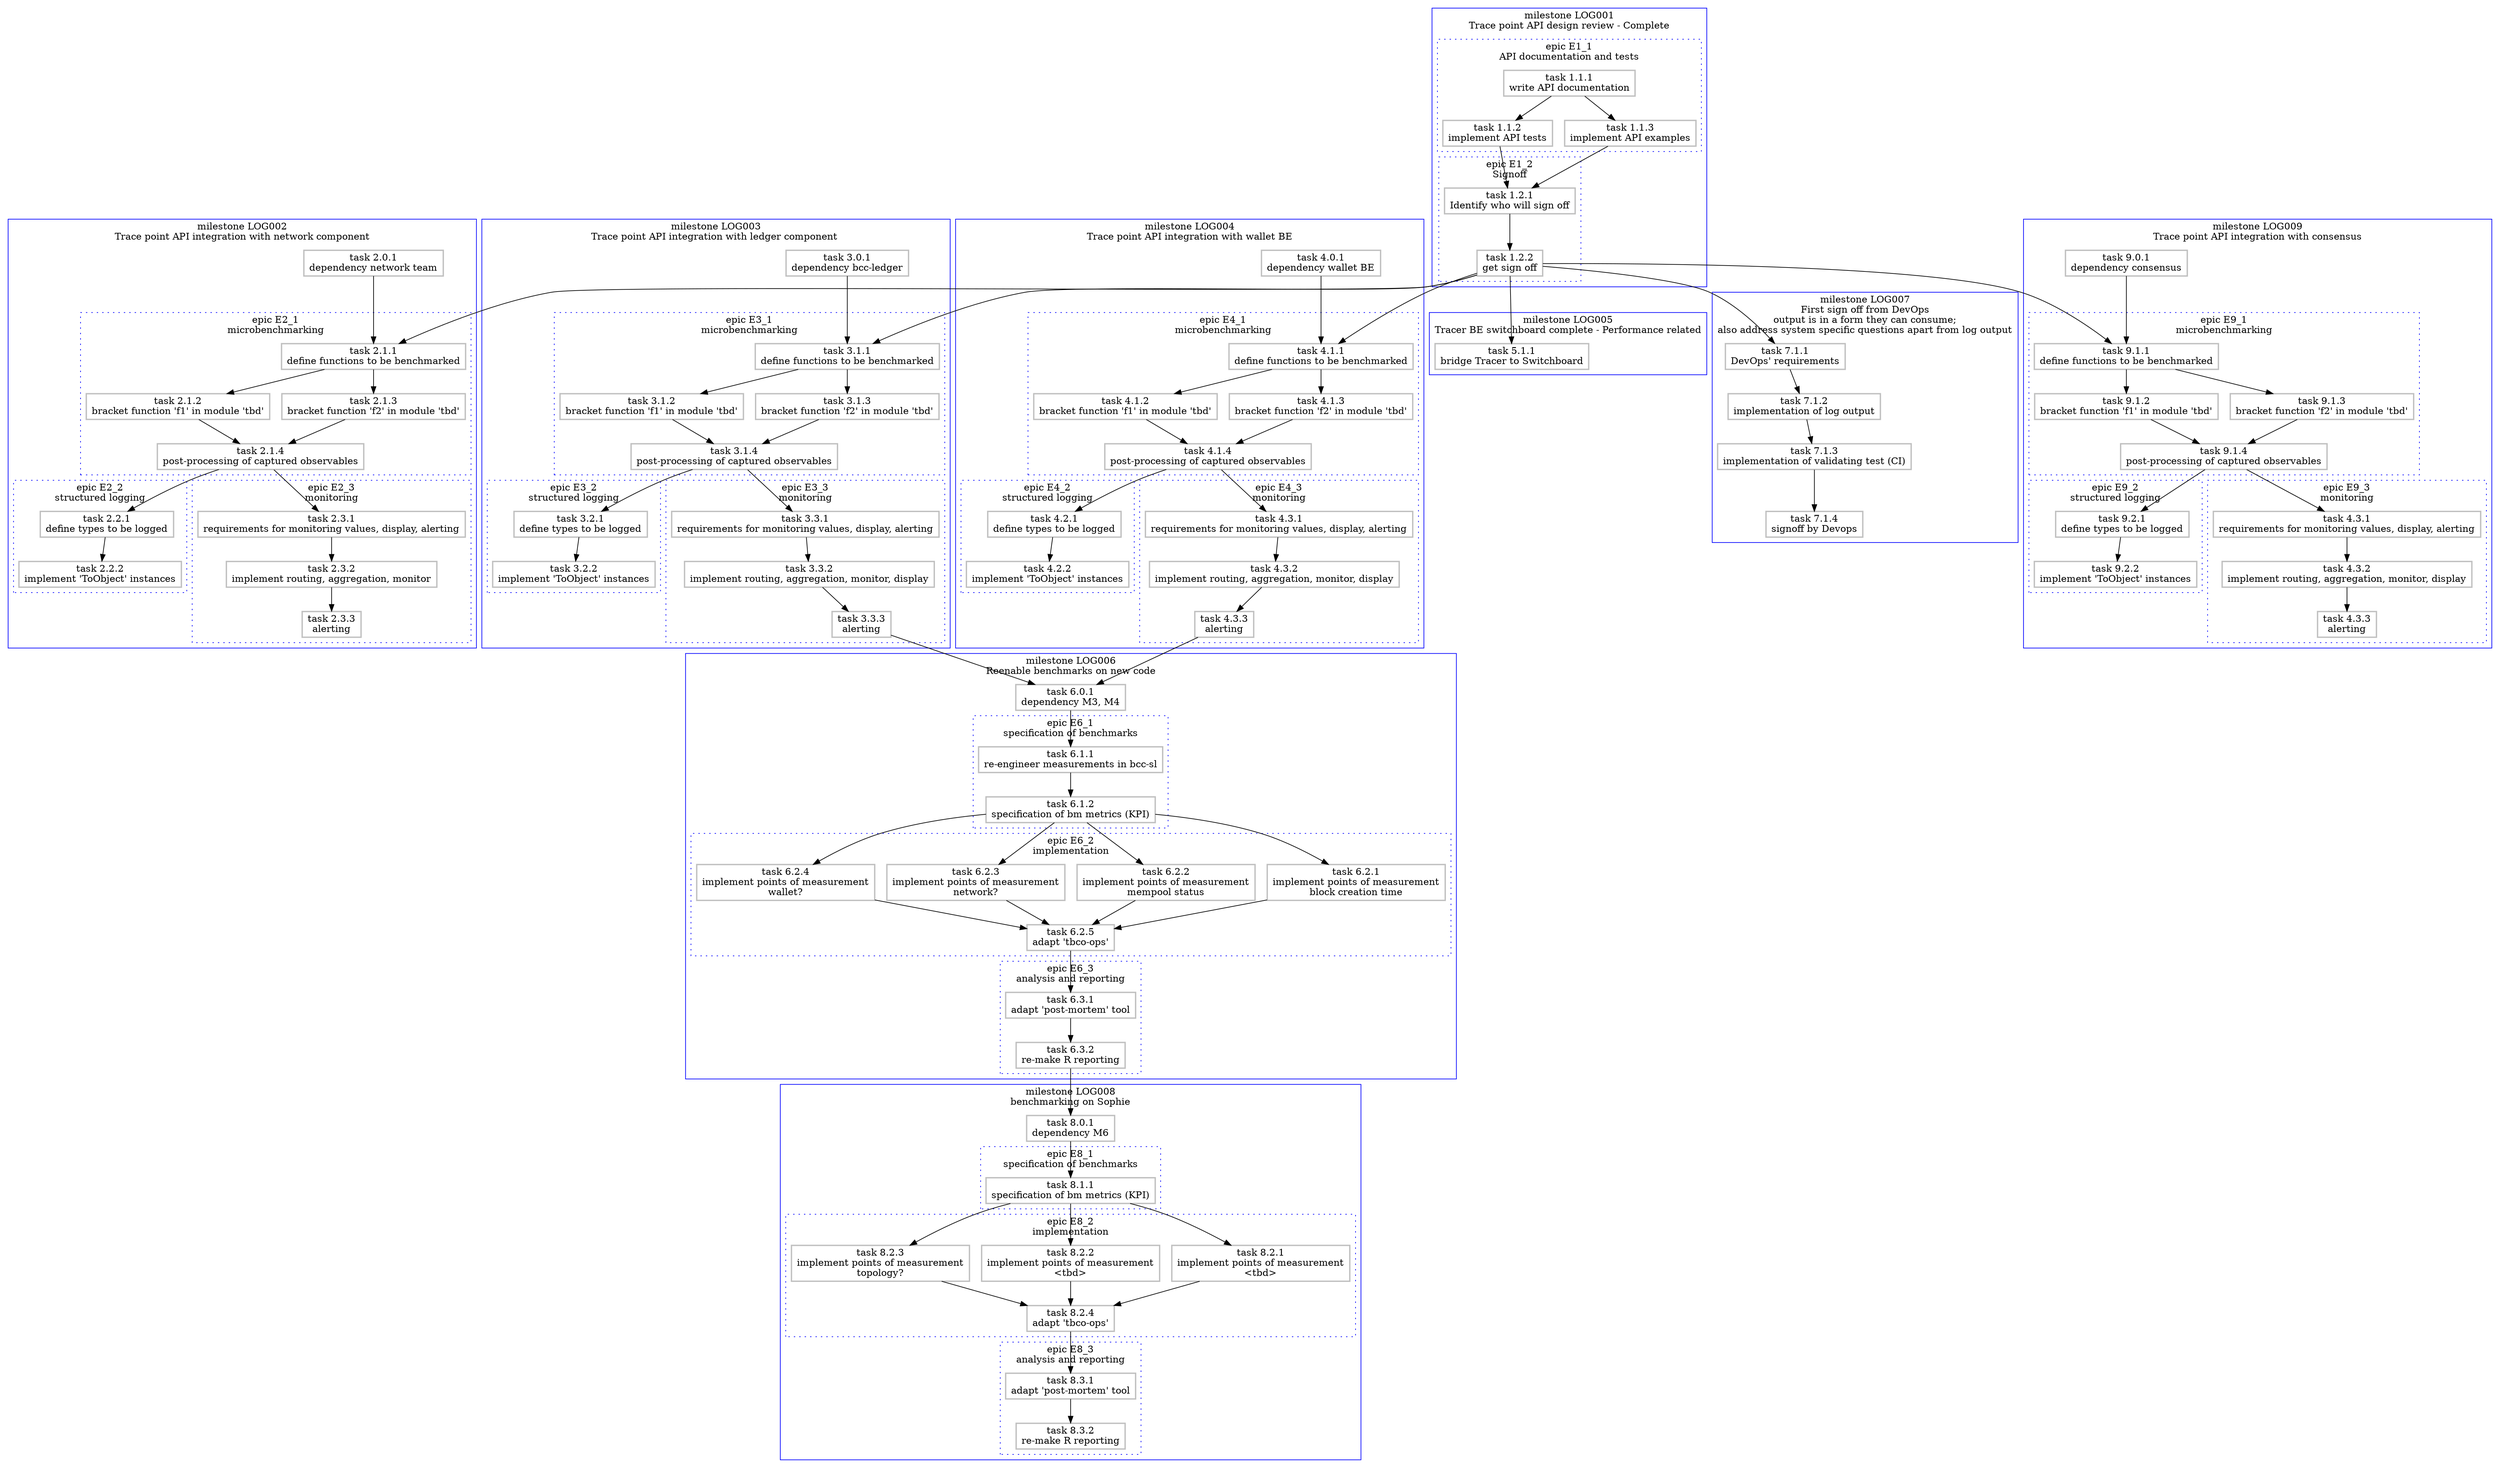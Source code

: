 strict digraph milestone_plan {
  graph [rankdir = "TB", splines = "spline", newrank = true];
  node  [shape = "rectangle", style="filled,bold", fillcolor="white", color=grey];

  subgraph cluster_M1 {

    label = "milestone LOG001
Trace point API design review - Complete";
    graph[rankdir = "TB", color=blue];

    subgraph cluster_E1_1 {
      label = "epic E1_1
API documentation and tests";
      graph[rankdir = "TB", style=dotted];

      T1_1_1 [ label = "task 1.1.1
write API documentation" ];
      T1_1_2 [ label = "task 1.1.2
implement API tests" ];
      T1_1_3 [ label = "task 1.1.3
implement API examples" ];

      T1_1_1 -> T1_1_2;
      T1_1_1 -> T1_1_3;
    }

    subgraph cluster_E1_2 {
      label = "epic E1_2
Signoff";
      graph[rankdir = "TB", style=dotted];

      T1_2_1 [ label = "task 1.2.1
Identify who will sign off" ];
      T1_2_2 [ label = "task 1.2.2
get sign off" ];

      T1_2_1 -> T1_2_2;
    }

    T1_1_2 -> T1_2_1;
    T1_1_3 -> T1_2_1;
  }

  subgraph cluster_M2 {

    label = "milestone LOG002
Trace point API integration with network component";
    graph[rankdir = "TB", color=blue];

      T2_0_1 [ label = "task 2.0.1
dependency network team" ];

    subgraph cluster_E2_1 {
      label = "epic E2_1
microbenchmarking";
      graph[rankdir = "TB", style=dotted];

      T2_1_1 [ label = "task 2.1.1
define functions to be benchmarked" ];
      T2_1_2 [ label = "task 2.1.2
bracket function 'f1' in module 'tbd'" ];
      T2_1_3 [ label = "task 2.1.3
bracket function 'f2' in module 'tbd'" ];
      T2_1_4 [ label = "task 2.1.4
post-processing of captured observables" ];

      T2_1_1 -> T2_1_2;
      T2_1_1 -> T2_1_3;
      T2_1_2 -> T2_1_4;
      T2_1_3 -> T2_1_4;
    }

    subgraph cluster_E2_2 {
      label = "epic E2_2
structured logging";
      graph[rankdir = "TB", style=dotted];

      T2_2_1 [ label = "task 2.2.1
define types to be logged" ];
      T2_2_2 [ label = "task 2.2.2
implement 'ToObject' instances" ];

      T2_2_1 -> T2_2_2;
    }

    subgraph cluster_E2_3 {
      label = "epic E2_3
monitoring";
      graph[rankdir = "TB", style=dotted];

      T2_3_1 [ label = "task 2.3.1
requirements for monitoring values, display, alerting" ];
      T2_3_2 [ label = "task 2.3.2
implement routing, aggregation, monitor" ];
      T2_3_3 [ label = "task 2.3.3
alerting" ];

      T2_3_1 -> T2_3_2;
      T2_3_2 -> T2_3_3;
    }

    T1_2_2 -> T2_1_1;
    T2_0_1 -> T2_1_1;
    T2_1_4 -> T2_2_1;
    T2_1_4 -> T2_3_1;
  }

  subgraph cluster_M3 {

    label = "milestone LOG003
Trace point API integration with ledger component ";
    graph[rankdir = "TB", color=blue];

      T3_0_1 [ label = "task 3.0.1
dependency bcc-ledger" ];

    subgraph cluster_E3_1 {
      label = "epic E3_1
microbenchmarking";
      graph[rankdir = "TB", style=dotted];

      T3_1_1 [ label = "task 3.1.1
define functions to be benchmarked" ];
      T3_1_2 [ label = "task 3.1.2
bracket function 'f1' in module 'tbd'" ];
      T3_1_3 [ label = "task 3.1.3
bracket function 'f2' in module 'tbd'" ];
      T3_1_4 [ label = "task 3.1.4
post-processing of captured observables" ];

      T3_1_1 -> T3_1_2;
      T3_1_1 -> T3_1_3;
      T3_1_2 -> T3_1_4;
      T3_1_3 -> T3_1_4;
    }

    subgraph cluster_E3_2 {
      label = "epic E3_2
structured logging";
      graph[rankdir = "TB", style=dotted];

      T3_2_1 [ label = "task 3.2.1
define types to be logged" ];
      T3_2_2 [ label = "task 3.2.2
implement 'ToObject' instances" ];

      T3_2_1 -> T3_2_2;
    }

    subgraph cluster_E3_3 {
      label = "epic E3_3
monitoring";
      graph[rankdir = "TB", style=dotted];

      T3_3_1 [ label = "task 3.3.1
requirements for monitoring values, display, alerting" ];
      T3_3_2 [ label = "task 3.3.2
implement routing, aggregation, monitor, display" ];
      T3_3_3 [ label = "task 3.3.3
alerting" ];

      T3_3_1 -> T3_3_2;
      T3_3_2 -> T3_3_3;
    }

    T1_2_2 -> T3_1_1;
    T3_0_1 -> T3_1_1;
    T3_1_4 -> T3_2_1;
    T3_1_4 -> T3_3_1;
  }

  subgraph cluster_M4 {

    label = "milestone LOG004
Trace point API integration with wallet BE";
    graph[rankdir = "TB", color=blue];

      T4_0_1 [ label = "task 4.0.1
dependency wallet BE" ];

    subgraph cluster_E4_1 {
      label = "epic E4_1
microbenchmarking";
      graph[rankdir = "TB", style=dotted];

      T4_1_1 [ label = "task 4.1.1
define functions to be benchmarked" ];
      T4_1_2 [ label = "task 4.1.2
bracket function 'f1' in module 'tbd'" ];
      T4_1_3 [ label = "task 4.1.3
bracket function 'f2' in module 'tbd'" ];
      T4_1_4 [ label = "task 4.1.4
post-processing of captured observables" ];

      T4_1_1 -> T4_1_2;
      T4_1_1 -> T4_1_3;
      T4_1_2 -> T4_1_4;
      T4_1_3 -> T4_1_4;
    }

    subgraph cluster_E4_2 {
      label = "epic E4_2
structured logging";
      graph[rankdir = "TB", style=dotted];

      T4_2_1 [ label = "task 4.2.1
define types to be logged" ];
      T4_2_2 [ label = "task 4.2.2
implement 'ToObject' instances" ];

      T4_2_1 -> T4_2_2;
    }

    subgraph cluster_E4_3 {
      label = "epic E4_3
monitoring";
      graph[rankdir = "TB", style=dotted];

      T4_3_1 [ label = "task 4.3.1
requirements for monitoring values, display, alerting" ];
      T4_3_2 [ label = "task 4.3.2
implement routing, aggregation, monitor, display" ];
      T4_3_3 [ label = "task 4.3.3
alerting" ];

      T4_3_1 -> T4_3_2;
      T4_3_2 -> T4_3_3;
    }

    T1_2_2 -> T4_1_1;
    T4_0_1 -> T4_1_1;
    T4_1_4 -> T4_2_1;
    T4_1_4 -> T4_3_1;
  }

  subgraph cluster_M5 {

    label = "milestone LOG005
Tracer BE switchboard complete - Performance related";
    graph[rankdir = "TB", color=blue];

      T5_1_1 [ label = "task 5.1.1
bridge Tracer to Switchboard" ];

    T1_2_2 -> T5_1_1;
  }

  subgraph cluster_M6 {

    label = "milestone LOG006
Reenable benchmarks on new code";
    graph[rankdir = "TB", color=blue];

      T6_0_1 [ label = "task 6.0.1
dependency M3, M4" ];

    subgraph cluster_E6_1 {
      label = "epic E6_1
specification of benchmarks";
      graph[rankdir = "TB", style=dotted];

      T6_1_1 [ label = "task 6.1.1
re-engineer measurements in bcc-sl" ];
      T6_1_2 [ label = "task 6.1.2
specification of bm metrics (KPI)" ];

      T6_1_1 -> T6_1_2;
    }

    subgraph cluster_E6_2 {
      label = "epic E6_2
implementation";
      graph[rankdir = "TB", style=dotted];

      T6_2_1 [ label = "task 6.2.1
implement points of measurement
block creation time" ];
      T6_2_2 [ label = "task 6.2.2
implement points of measurement
mempool status" ];
      T6_2_3 [ label = "task 6.2.3
implement points of measurement
network?" ];
      T6_2_4 [ label = "task 6.2.4
implement points of measurement
wallet?" ];
      T6_2_5 [ label = "task 6.2.5
adapt 'tbco-ops'" ];

      T6_2_1 -> T6_2_5;
      T6_2_2 -> T6_2_5;
      T6_2_3 -> T6_2_5;
      T6_2_4 -> T6_2_5;
    }

    subgraph cluster_E6_3 {
      label = "epic E6_3
analysis and reporting";
      graph[rankdir = "TB", style=dotted];

      T6_3_1 [ label = "task 6.3.1
adapt 'post-mortem' tool" ];
      T6_3_2 [ label = "task 6.3.2
re-make R reporting" ];

      T6_3_1 -> T6_3_2;
    }

    T6_0_1 -> T6_1_1;
    T6_1_2 -> T6_2_1;
    T6_1_2 -> T6_2_2;
    T6_1_2 -> T6_2_3;
    T6_1_2 -> T6_2_4;
    T6_2_5 -> T6_3_1;
  }

  T3_3_3 -> T6_0_1;
  T4_3_3 -> T6_0_1;

  subgraph cluster_M7 {

    label = "milestone LOG007
First sign off from DevOps
output is in a form they can consume;
also address system specific questions apart from log output";
    graph[rankdir = "TB", color=blue];

      T7_1_1 [ label = "task 7.1.1
DevOps' requirements" ];
      T7_1_2 [ label = "task 7.1.2
implementation of log output" ];
      T7_1_3 [ label = "task 7.1.3
implementation of validating test (CI)" ];
      T7_1_4 [ label = "task 7.1.4
signoff by Devops" ];

    T1_2_2 -> T7_1_1;
    T7_1_1 -> T7_1_2;
    T7_1_2 -> T7_1_3;
    T7_1_3 -> T7_1_4;
  }

  subgraph cluster_M8 {

    label = "milestone LOG008
benchmarking on Sophie";
    graph[rankdir = "TB", color=blue];

      T8_0_1 [ label = "task 8.0.1
dependency M6" ];

    subgraph cluster_E8_1 {
      label = "epic E8_1
specification of benchmarks";
      graph[rankdir = "TB", style=dotted];

      T8_1_1 [ label = "task 8.1.1
specification of bm metrics (KPI)" ];

    }

    subgraph cluster_E8_2 {
      label = "epic E8_2
implementation";
      graph[rankdir = "TB", style=dotted];

      T8_2_1 [ label = "task 8.2.1
implement points of measurement
<tbd>" ];
      T8_2_2 [ label = "task 8.2.2
implement points of measurement
<tbd>" ];
      T8_2_3 [ label = "task 8.2.3
implement points of measurement
topology?" ];
      T8_2_4 [ label = "task 8.2.4
adapt 'tbco-ops'" ];

      T8_1_1 -> T8_2_2;
      T8_1_1 -> T8_2_3;
      T8_2_1 -> T8_2_4;
      T8_2_2 -> T8_2_4;
      T8_2_3 -> T8_2_4;
    }

    subgraph cluster_E8_3 {
      label = "epic E8_3
analysis and reporting";
      graph[rankdir = "TB", style=dotted];

      T8_3_1 [ label = "task 8.3.1
adapt 'post-mortem' tool" ];
      T8_3_2 [ label = "task 8.3.2
re-make R reporting" ];

      T8_3_1 -> T8_3_2;
    }

    T8_0_1 -> T8_1_1;
    T8_1_1 -> T8_2_1;
    T8_2_4 -> T8_3_1;
  }

  T6_3_2 -> T8_0_1;

  subgraph cluster_M9 {

    label = "milestone LOG009
Trace point API integration with consensus";
    graph[rankdir = "TB", color=blue];

      T9_0_1 [ label = "task 9.0.1
dependency consensus" ];

    subgraph cluster_E9_1 {
      label = "epic E9_1
microbenchmarking";
      graph[rankdir = "TB", style=dotted];

      T9_1_1 [ label = "task 9.1.1
define functions to be benchmarked" ];
      T9_1_2 [ label = "task 9.1.2
bracket function 'f1' in module 'tbd'" ];
      T9_1_3 [ label = "task 9.1.3
bracket function 'f2' in module 'tbd'" ];
      T9_1_4 [ label = "task 9.1.4
post-processing of captured observables" ];

      T9_1_1 -> T9_1_2;
      T9_1_1 -> T9_1_3;
      T9_1_2 -> T9_1_4;
      T9_1_3 -> T9_1_4;
    }

    subgraph cluster_E9_2 {
      label = "epic E9_2
structured logging";
      graph[rankdir = "TB", style=dotted];

      T9_2_1 [ label = "task 9.2.1
define types to be logged" ];
      T9_2_2 [ label = "task 9.2.2
implement 'ToObject' instances" ];

      T9_2_1 -> T9_2_2;
    }

    subgraph cluster_E9_3 {
      label = "epic E9_3
monitoring";
      graph[rankdir = "TB", style=dotted];

      T9_3_1 [ label = "task 4.3.1
requirements for monitoring values, display, alerting" ];
      T9_3_2 [ label = "task 4.3.2
implement routing, aggregation, monitor, display" ];
      T9_3_3 [ label = "task 4.3.3
alerting" ];

      T9_3_1 -> T9_3_2;
      T9_3_2 -> T9_3_3;
    }

    T1_2_2 -> T9_1_1;
    T9_0_1 -> T9_1_1;
    T9_1_4 -> T9_2_1;
    T9_1_4 -> T9_3_1;
  }

}
